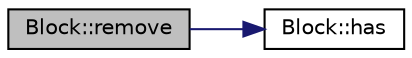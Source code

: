 digraph "Block::remove"
{
  edge [fontname="Helvetica",fontsize="10",labelfontname="Helvetica",labelfontsize="10"];
  node [fontname="Helvetica",fontsize="10",shape=record];
  rankdir="LR";
  Node1 [label="Block::remove",height=0.2,width=0.4,color="black", fillcolor="grey75", style="filled" fontcolor="black"];
  Node1 -> Node2 [color="midnightblue",fontsize="10",style="solid",fontname="Helvetica"];
  Node2 [label="Block::has",height=0.2,width=0.4,color="black", fillcolor="white", style="filled",URL="$class_block.html#a3932c46f03bf956c2ae094b96eab67d3"];
}
